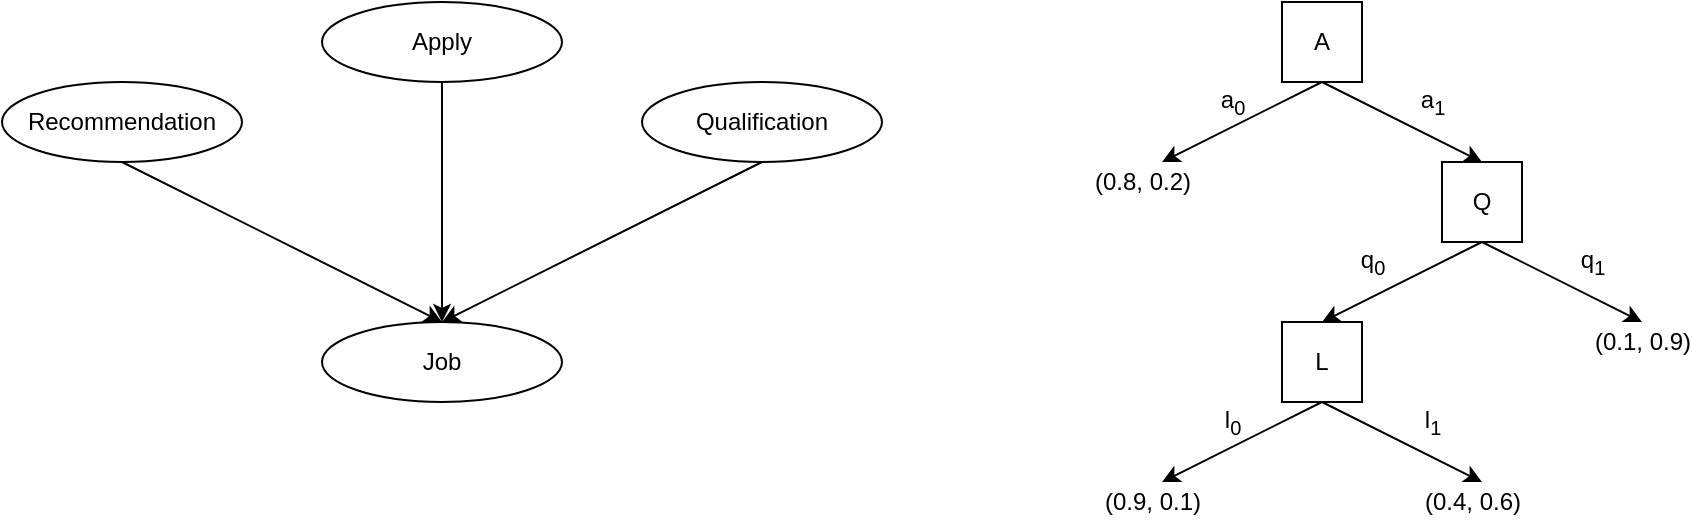 <mxfile version="13.6.2" type="device"><diagram id="wU6C0krPXJivr_cHbCr3" name="Page-1"><mxGraphModel dx="1350" dy="816" grid="1" gridSize="10" guides="1" tooltips="1" connect="1" arrows="1" fold="1" page="1" pageScale="1" pageWidth="850" pageHeight="1100" math="0" shadow="0"><root><mxCell id="0"/><mxCell id="1" parent="0"/><mxCell id="dsZc2jvV-PqEXiHInVPK-1" value="Recommendation" style="ellipse;whiteSpace=wrap;html=1;" vertex="1" parent="1"><mxGeometry x="40" y="80" width="120" height="40" as="geometry"/></mxCell><mxCell id="dsZc2jvV-PqEXiHInVPK-2" value="Apply" style="ellipse;whiteSpace=wrap;html=1;" vertex="1" parent="1"><mxGeometry x="200" y="40" width="120" height="40" as="geometry"/></mxCell><mxCell id="dsZc2jvV-PqEXiHInVPK-3" value="Qualification" style="ellipse;whiteSpace=wrap;html=1;" vertex="1" parent="1"><mxGeometry x="360" y="80" width="120" height="40" as="geometry"/></mxCell><mxCell id="dsZc2jvV-PqEXiHInVPK-4" value="Job" style="ellipse;whiteSpace=wrap;html=1;" vertex="1" parent="1"><mxGeometry x="200" y="200" width="120" height="40" as="geometry"/></mxCell><mxCell id="dsZc2jvV-PqEXiHInVPK-5" value="" style="endArrow=classic;html=1;exitX=0.5;exitY=1;exitDx=0;exitDy=0;entryX=0.5;entryY=0;entryDx=0;entryDy=0;" edge="1" parent="1" source="dsZc2jvV-PqEXiHInVPK-1" target="dsZc2jvV-PqEXiHInVPK-4"><mxGeometry width="50" height="50" relative="1" as="geometry"><mxPoint x="400" y="440" as="sourcePoint"/><mxPoint x="450" y="390" as="targetPoint"/></mxGeometry></mxCell><mxCell id="dsZc2jvV-PqEXiHInVPK-6" value="" style="endArrow=classic;html=1;exitX=0.5;exitY=1;exitDx=0;exitDy=0;entryX=0.5;entryY=0;entryDx=0;entryDy=0;" edge="1" parent="1" source="dsZc2jvV-PqEXiHInVPK-2" target="dsZc2jvV-PqEXiHInVPK-4"><mxGeometry width="50" height="50" relative="1" as="geometry"><mxPoint x="400" y="440" as="sourcePoint"/><mxPoint x="450" y="390" as="targetPoint"/></mxGeometry></mxCell><mxCell id="dsZc2jvV-PqEXiHInVPK-7" value="" style="endArrow=classic;html=1;exitX=0.5;exitY=1;exitDx=0;exitDy=0;entryX=0.5;entryY=0;entryDx=0;entryDy=0;" edge="1" parent="1" source="dsZc2jvV-PqEXiHInVPK-3" target="dsZc2jvV-PqEXiHInVPK-4"><mxGeometry width="50" height="50" relative="1" as="geometry"><mxPoint x="400" y="440" as="sourcePoint"/><mxPoint x="450" y="390" as="targetPoint"/></mxGeometry></mxCell><mxCell id="dsZc2jvV-PqEXiHInVPK-8" value="A" style="rounded=0;whiteSpace=wrap;html=1;" vertex="1" parent="1"><mxGeometry x="680" y="40" width="40" height="40" as="geometry"/></mxCell><mxCell id="dsZc2jvV-PqEXiHInVPK-9" value="Q" style="rounded=0;whiteSpace=wrap;html=1;" vertex="1" parent="1"><mxGeometry x="760" y="120" width="40" height="40" as="geometry"/></mxCell><mxCell id="dsZc2jvV-PqEXiHInVPK-10" value="L" style="rounded=0;whiteSpace=wrap;html=1;" vertex="1" parent="1"><mxGeometry x="680" y="200" width="40" height="40" as="geometry"/></mxCell><mxCell id="dsZc2jvV-PqEXiHInVPK-11" value="" style="endArrow=classic;html=1;exitX=0.5;exitY=1;exitDx=0;exitDy=0;entryX=0.5;entryY=0;entryDx=0;entryDy=0;" edge="1" parent="1" source="dsZc2jvV-PqEXiHInVPK-8" target="dsZc2jvV-PqEXiHInVPK-9"><mxGeometry width="50" height="50" relative="1" as="geometry"><mxPoint x="400" y="440" as="sourcePoint"/><mxPoint x="450" y="390" as="targetPoint"/></mxGeometry></mxCell><mxCell id="dsZc2jvV-PqEXiHInVPK-12" value="" style="endArrow=classic;html=1;exitX=0.5;exitY=1;exitDx=0;exitDy=0;" edge="1" parent="1" source="dsZc2jvV-PqEXiHInVPK-8"><mxGeometry width="50" height="50" relative="1" as="geometry"><mxPoint x="400" y="440" as="sourcePoint"/><mxPoint x="620" y="120" as="targetPoint"/></mxGeometry></mxCell><mxCell id="dsZc2jvV-PqEXiHInVPK-13" value="" style="endArrow=classic;html=1;exitX=0.5;exitY=1;exitDx=0;exitDy=0;entryX=0.5;entryY=0;entryDx=0;entryDy=0;" edge="1" parent="1" source="dsZc2jvV-PqEXiHInVPK-9" target="dsZc2jvV-PqEXiHInVPK-10"><mxGeometry width="50" height="50" relative="1" as="geometry"><mxPoint x="400" y="440" as="sourcePoint"/><mxPoint x="450" y="390" as="targetPoint"/></mxGeometry></mxCell><mxCell id="dsZc2jvV-PqEXiHInVPK-14" value="" style="endArrow=classic;html=1;exitX=0.5;exitY=1;exitDx=0;exitDy=0;" edge="1" parent="1" source="dsZc2jvV-PqEXiHInVPK-9"><mxGeometry width="50" height="50" relative="1" as="geometry"><mxPoint x="400" y="440" as="sourcePoint"/><mxPoint x="860" y="200" as="targetPoint"/></mxGeometry></mxCell><mxCell id="dsZc2jvV-PqEXiHInVPK-15" value="" style="endArrow=classic;html=1;exitX=0.5;exitY=1;exitDx=0;exitDy=0;" edge="1" parent="1" source="dsZc2jvV-PqEXiHInVPK-10"><mxGeometry width="50" height="50" relative="1" as="geometry"><mxPoint x="400" y="440" as="sourcePoint"/><mxPoint x="620" y="280" as="targetPoint"/></mxGeometry></mxCell><mxCell id="dsZc2jvV-PqEXiHInVPK-16" value="" style="endArrow=classic;html=1;exitX=0.5;exitY=1;exitDx=0;exitDy=0;" edge="1" parent="1" source="dsZc2jvV-PqEXiHInVPK-10"><mxGeometry width="50" height="50" relative="1" as="geometry"><mxPoint x="400" y="440" as="sourcePoint"/><mxPoint x="780" y="280" as="targetPoint"/></mxGeometry></mxCell><mxCell id="dsZc2jvV-PqEXiHInVPK-17" value="a&lt;sub&gt;0&lt;/sub&gt;" style="text;html=1;align=center;verticalAlign=middle;resizable=0;points=[];autosize=1;" vertex="1" parent="1"><mxGeometry x="640" y="80" width="30" height="20" as="geometry"/></mxCell><mxCell id="dsZc2jvV-PqEXiHInVPK-18" value="a&lt;sub&gt;1&lt;/sub&gt;" style="text;html=1;align=center;verticalAlign=middle;resizable=0;points=[];autosize=1;" vertex="1" parent="1"><mxGeometry x="740" y="80" width="30" height="20" as="geometry"/></mxCell><mxCell id="dsZc2jvV-PqEXiHInVPK-19" value="q&lt;sub&gt;0&lt;/sub&gt;" style="text;html=1;align=center;verticalAlign=middle;resizable=0;points=[];autosize=1;" vertex="1" parent="1"><mxGeometry x="710" y="160" width="30" height="20" as="geometry"/></mxCell><mxCell id="dsZc2jvV-PqEXiHInVPK-20" value="q&lt;sub&gt;1&lt;/sub&gt;" style="text;html=1;align=center;verticalAlign=middle;resizable=0;points=[];autosize=1;" vertex="1" parent="1"><mxGeometry x="820" y="160" width="30" height="20" as="geometry"/></mxCell><mxCell id="dsZc2jvV-PqEXiHInVPK-21" value="l&lt;sub&gt;0&lt;/sub&gt;" style="text;html=1;align=center;verticalAlign=middle;resizable=0;points=[];autosize=1;" vertex="1" parent="1"><mxGeometry x="645" y="240" width="20" height="20" as="geometry"/></mxCell><mxCell id="dsZc2jvV-PqEXiHInVPK-22" value="l&lt;sub&gt;1&lt;/sub&gt;" style="text;html=1;align=center;verticalAlign=middle;resizable=0;points=[];autosize=1;" vertex="1" parent="1"><mxGeometry x="745" y="240" width="20" height="20" as="geometry"/></mxCell><mxCell id="dsZc2jvV-PqEXiHInVPK-23" value="(0.8, 0.2)" style="text;html=1;align=center;verticalAlign=middle;resizable=0;points=[];autosize=1;" vertex="1" parent="1"><mxGeometry x="580" y="120" width="60" height="20" as="geometry"/></mxCell><mxCell id="dsZc2jvV-PqEXiHInVPK-25" value="(0.9, 0.1)" style="text;html=1;align=center;verticalAlign=middle;resizable=0;points=[];autosize=1;" vertex="1" parent="1"><mxGeometry x="585" y="280" width="60" height="20" as="geometry"/></mxCell><mxCell id="dsZc2jvV-PqEXiHInVPK-26" value="(0.4, 0.6)" style="text;html=1;align=center;verticalAlign=middle;resizable=0;points=[];autosize=1;" vertex="1" parent="1"><mxGeometry x="745" y="280" width="60" height="20" as="geometry"/></mxCell><mxCell id="dsZc2jvV-PqEXiHInVPK-27" value="(0.1, 0.9)" style="text;html=1;align=center;verticalAlign=middle;resizable=0;points=[];autosize=1;" vertex="1" parent="1"><mxGeometry x="830" y="200" width="60" height="20" as="geometry"/></mxCell></root></mxGraphModel></diagram></mxfile>